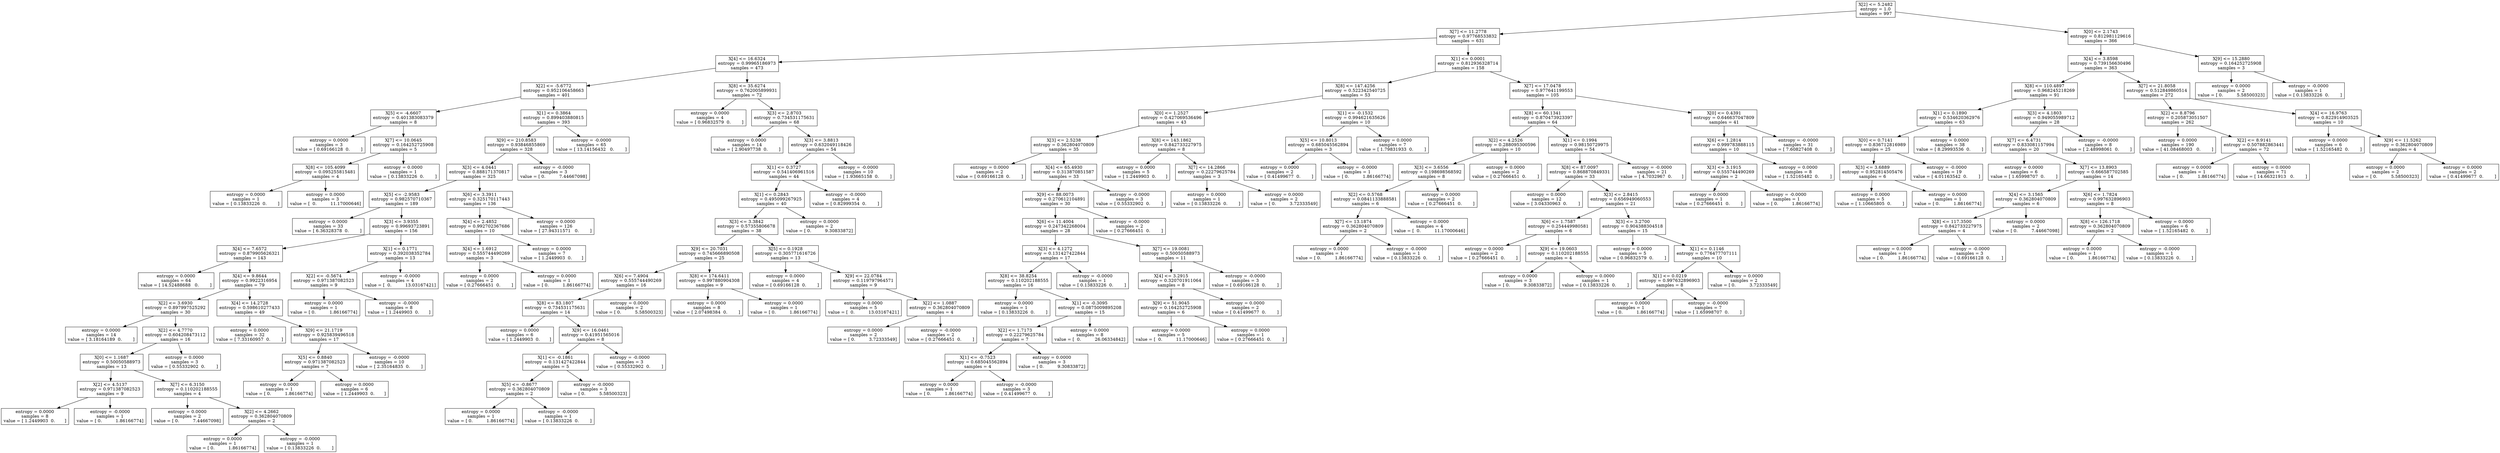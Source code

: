 digraph Tree {
0 [label="X[2] <= 5.2482\nentropy = 1.0\nsamples = 997", shape="box"] ;
1 [label="X[7] <= 11.2778\nentropy = 0.97768533832\nsamples = 631", shape="box"] ;
0 -> 1 ;
2 [label="X[4] <= 16.6324\nentropy = 0.99965186973\nsamples = 473", shape="box"] ;
1 -> 2 ;
3 [label="X[2] <= -5.6772\nentropy = 0.952106458663\nsamples = 401", shape="box"] ;
2 -> 3 ;
4 [label="X[5] <= -4.6607\nentropy = 0.401383083379\nsamples = 8", shape="box"] ;
3 -> 4 ;
5 [label="entropy = 0.0000\nsamples = 3\nvalue = [ 0.69166128  0.        ]", shape="box"] ;
4 -> 5 ;
6 [label="X[7] <= 10.0645\nentropy = 0.164252725908\nsamples = 5", shape="box"] ;
4 -> 6 ;
7 [label="X[8] <= 105.4099\nentropy = 0.095255815481\nsamples = 4", shape="box"] ;
6 -> 7 ;
8 [label="entropy = 0.0000\nsamples = 1\nvalue = [ 0.13833226  0.        ]", shape="box"] ;
7 -> 8 ;
9 [label="entropy = 0.0000\nsamples = 3\nvalue = [  0.          11.17000646]", shape="box"] ;
7 -> 9 ;
10 [label="entropy = 0.0000\nsamples = 1\nvalue = [ 0.13833226  0.        ]", shape="box"] ;
6 -> 10 ;
11 [label="X[1] <= 0.3864\nentropy = 0.899403880815\nsamples = 393", shape="box"] ;
3 -> 11 ;
12 [label="X[9] <= 210.8583\nentropy = 0.93846855869\nsamples = 328", shape="box"] ;
11 -> 12 ;
13 [label="X[3] <= 4.0441\nentropy = 0.888171370817\nsamples = 325", shape="box"] ;
12 -> 13 ;
14 [label="X[5] <= -2.9583\nentropy = 0.982570710367\nsamples = 189", shape="box"] ;
13 -> 14 ;
15 [label="entropy = 0.0000\nsamples = 33\nvalue = [ 6.36328378  0.        ]", shape="box"] ;
14 -> 15 ;
16 [label="X[3] <= 3.9355\nentropy = 0.99693723891\nsamples = 156", shape="box"] ;
14 -> 16 ;
17 [label="X[4] <= 7.6572\nentropy = 0.879905626321\nsamples = 143", shape="box"] ;
16 -> 17 ;
18 [label="entropy = 0.0000\nsamples = 64\nvalue = [ 14.52488688   0.        ]", shape="box"] ;
17 -> 18 ;
19 [label="X[4] <= 9.8644\nentropy = 0.9922316954\nsamples = 79", shape="box"] ;
17 -> 19 ;
20 [label="X[2] <= 3.6930\nentropy = 0.897997525292\nsamples = 30", shape="box"] ;
19 -> 20 ;
21 [label="entropy = 0.0000\nsamples = 14\nvalue = [ 3.18164189  0.        ]", shape="box"] ;
20 -> 21 ;
22 [label="X[2] <= 4.7770\nentropy = 0.604208473112\nsamples = 16", shape="box"] ;
20 -> 22 ;
23 [label="X[0] <= 1.1687\nentropy = 0.50050588973\nsamples = 13", shape="box"] ;
22 -> 23 ;
24 [label="X[2] <= 4.5137\nentropy = 0.971387082523\nsamples = 9", shape="box"] ;
23 -> 24 ;
25 [label="entropy = 0.0000\nsamples = 8\nvalue = [ 1.2449903  0.       ]", shape="box"] ;
24 -> 25 ;
26 [label="entropy = -0.0000\nsamples = 1\nvalue = [ 0.          1.86166774]", shape="box"] ;
24 -> 26 ;
27 [label="X[7] <= 6.3150\nentropy = 0.110202188555\nsamples = 4", shape="box"] ;
23 -> 27 ;
28 [label="entropy = 0.0000\nsamples = 2\nvalue = [ 0.          7.44667098]", shape="box"] ;
27 -> 28 ;
29 [label="X[2] <= 4.2662\nentropy = 0.362804070809\nsamples = 2", shape="box"] ;
27 -> 29 ;
30 [label="entropy = 0.0000\nsamples = 1\nvalue = [ 0.          1.86166774]", shape="box"] ;
29 -> 30 ;
31 [label="entropy = -0.0000\nsamples = 1\nvalue = [ 0.13833226  0.        ]", shape="box"] ;
29 -> 31 ;
32 [label="entropy = 0.0000\nsamples = 3\nvalue = [ 0.55332902  0.        ]", shape="box"] ;
22 -> 32 ;
33 [label="X[4] <= 14.2728\nentropy = 0.598610277433\nsamples = 49", shape="box"] ;
19 -> 33 ;
34 [label="entropy = 0.0000\nsamples = 32\nvalue = [ 7.33160957  0.        ]", shape="box"] ;
33 -> 34 ;
35 [label="X[9] <= 21.1719\nentropy = 0.925839496518\nsamples = 17", shape="box"] ;
33 -> 35 ;
36 [label="X[5] <= 0.8840\nentropy = 0.971387082523\nsamples = 7", shape="box"] ;
35 -> 36 ;
37 [label="entropy = 0.0000\nsamples = 1\nvalue = [ 0.          1.86166774]", shape="box"] ;
36 -> 37 ;
38 [label="entropy = 0.0000\nsamples = 6\nvalue = [ 1.2449903  0.       ]", shape="box"] ;
36 -> 38 ;
39 [label="entropy = -0.0000\nsamples = 10\nvalue = [ 2.35164835  0.        ]", shape="box"] ;
35 -> 39 ;
40 [label="X[1] <= 0.1771\nentropy = 0.392038352784\nsamples = 13", shape="box"] ;
16 -> 40 ;
41 [label="X[2] <= -0.5674\nentropy = 0.971387082523\nsamples = 9", shape="box"] ;
40 -> 41 ;
42 [label="entropy = 0.0000\nsamples = 1\nvalue = [ 0.          1.86166774]", shape="box"] ;
41 -> 42 ;
43 [label="entropy = -0.0000\nsamples = 8\nvalue = [ 1.2449903  0.       ]", shape="box"] ;
41 -> 43 ;
44 [label="entropy = -0.0000\nsamples = 4\nvalue = [  0.          13.03167421]", shape="box"] ;
40 -> 44 ;
45 [label="X[6] <= 3.3911\nentropy = 0.325170117443\nsamples = 136", shape="box"] ;
13 -> 45 ;
46 [label="X[4] <= 2.4852\nentropy = 0.992702367686\nsamples = 10", shape="box"] ;
45 -> 46 ;
47 [label="X[4] <= 1.6912\nentropy = 0.555744490269\nsamples = 3", shape="box"] ;
46 -> 47 ;
48 [label="entropy = 0.0000\nsamples = 2\nvalue = [ 0.27666451  0.        ]", shape="box"] ;
47 -> 48 ;
49 [label="entropy = 0.0000\nsamples = 1\nvalue = [ 0.          1.86166774]", shape="box"] ;
47 -> 49 ;
50 [label="entropy = 0.0000\nsamples = 7\nvalue = [ 1.2449903  0.       ]", shape="box"] ;
46 -> 50 ;
51 [label="entropy = 0.0000\nsamples = 126\nvalue = [ 27.94311571   0.        ]", shape="box"] ;
45 -> 51 ;
52 [label="entropy = -0.0000\nsamples = 3\nvalue = [ 0.          7.44667098]", shape="box"] ;
12 -> 52 ;
53 [label="entropy = -0.0000\nsamples = 65\nvalue = [ 13.14156432   0.        ]", shape="box"] ;
11 -> 53 ;
54 [label="X[8] <= 35.6274\nentropy = 0.762005899931\nsamples = 72", shape="box"] ;
2 -> 54 ;
55 [label="entropy = 0.0000\nsamples = 4\nvalue = [ 0.96832579  0.        ]", shape="box"] ;
54 -> 55 ;
56 [label="X[3] <= 2.8703\nentropy = 0.734531175631\nsamples = 68", shape="box"] ;
54 -> 56 ;
57 [label="entropy = 0.0000\nsamples = 14\nvalue = [ 2.90497738  0.        ]", shape="box"] ;
56 -> 57 ;
58 [label="X[3] <= 3.8813\nentropy = 0.632049118426\nsamples = 54", shape="box"] ;
56 -> 58 ;
59 [label="X[1] <= 0.3727\nentropy = 0.541406961516\nsamples = 44", shape="box"] ;
58 -> 59 ;
60 [label="X[1] <= 0.2843\nentropy = 0.495099267925\nsamples = 40", shape="box"] ;
59 -> 60 ;
61 [label="X[3] <= 3.3842\nentropy = 0.57355806678\nsamples = 38", shape="box"] ;
60 -> 61 ;
62 [label="X[9] <= 20.7031\nentropy = 0.745666890508\nsamples = 25", shape="box"] ;
61 -> 62 ;
63 [label="X[6] <= 7.4904\nentropy = 0.555744490269\nsamples = 16", shape="box"] ;
62 -> 63 ;
64 [label="X[8] <= 83.1807\nentropy = 0.734531175631\nsamples = 14", shape="box"] ;
63 -> 64 ;
65 [label="entropy = 0.0000\nsamples = 6\nvalue = [ 1.2449903  0.       ]", shape="box"] ;
64 -> 65 ;
66 [label="X[9] <= 16.0461\nentropy = 0.41951565016\nsamples = 8", shape="box"] ;
64 -> 66 ;
67 [label="X[1] <= -0.1861\nentropy = 0.131427422844\nsamples = 5", shape="box"] ;
66 -> 67 ;
68 [label="X[5] <= -0.8677\nentropy = 0.362804070809\nsamples = 2", shape="box"] ;
67 -> 68 ;
69 [label="entropy = 0.0000\nsamples = 1\nvalue = [ 0.          1.86166774]", shape="box"] ;
68 -> 69 ;
70 [label="entropy = -0.0000\nsamples = 1\nvalue = [ 0.13833226  0.        ]", shape="box"] ;
68 -> 70 ;
71 [label="entropy = -0.0000\nsamples = 3\nvalue = [ 0.          5.58500323]", shape="box"] ;
67 -> 71 ;
72 [label="entropy = -0.0000\nsamples = 3\nvalue = [ 0.55332902  0.        ]", shape="box"] ;
66 -> 72 ;
73 [label="entropy = 0.0000\nsamples = 2\nvalue = [ 0.          5.58500323]", shape="box"] ;
63 -> 73 ;
74 [label="X[8] <= 174.6411\nentropy = 0.997880904308\nsamples = 9", shape="box"] ;
62 -> 74 ;
75 [label="entropy = 0.0000\nsamples = 8\nvalue = [ 2.07498384  0.        ]", shape="box"] ;
74 -> 75 ;
76 [label="entropy = 0.0000\nsamples = 1\nvalue = [ 0.          1.86166774]", shape="box"] ;
74 -> 76 ;
77 [label="X[5] <= 0.1928\nentropy = 0.305771616726\nsamples = 13", shape="box"] ;
61 -> 77 ;
78 [label="entropy = 0.0000\nsamples = 4\nvalue = [ 0.69166128  0.        ]", shape="box"] ;
77 -> 78 ;
79 [label="X[9] <= 22.0784\nentropy = 0.119797964571\nsamples = 9", shape="box"] ;
77 -> 79 ;
80 [label="entropy = 0.0000\nsamples = 5\nvalue = [  0.          13.03167421]", shape="box"] ;
79 -> 80 ;
81 [label="X[2] <= 1.0887\nentropy = 0.362804070809\nsamples = 4", shape="box"] ;
79 -> 81 ;
82 [label="entropy = 0.0000\nsamples = 2\nvalue = [ 0.          3.72333549]", shape="box"] ;
81 -> 82 ;
83 [label="entropy = -0.0000\nsamples = 2\nvalue = [ 0.27666451  0.        ]", shape="box"] ;
81 -> 83 ;
84 [label="entropy = 0.0000\nsamples = 2\nvalue = [ 0.          9.30833872]", shape="box"] ;
60 -> 84 ;
85 [label="entropy = -0.0000\nsamples = 4\nvalue = [ 0.82999354  0.        ]", shape="box"] ;
59 -> 85 ;
86 [label="entropy = -0.0000\nsamples = 10\nvalue = [ 1.93665158  0.        ]", shape="box"] ;
58 -> 86 ;
87 [label="X[1] <= 0.0001\nentropy = 0.812936328714\nsamples = 158", shape="box"] ;
1 -> 87 ;
88 [label="X[8] <= 147.4256\nentropy = 0.522342540725\nsamples = 53", shape="box"] ;
87 -> 88 ;
89 [label="X[0] <= 1.2527\nentropy = 0.427069536496\nsamples = 43", shape="box"] ;
88 -> 89 ;
90 [label="X[3] <= 2.5238\nentropy = 0.362804070809\nsamples = 35", shape="box"] ;
89 -> 90 ;
91 [label="entropy = 0.0000\nsamples = 2\nvalue = [ 0.69166128  0.        ]", shape="box"] ;
90 -> 91 ;
92 [label="X[4] <= 65.4930\nentropy = 0.313870851587\nsamples = 33", shape="box"] ;
90 -> 92 ;
93 [label="X[9] <= 88.0073\nentropy = 0.270612104891\nsamples = 30", shape="box"] ;
92 -> 93 ;
94 [label="X[6] <= 11.4004\nentropy = 0.247342268004\nsamples = 28", shape="box"] ;
93 -> 94 ;
95 [label="X[3] <= 4.1272\nentropy = 0.131427422844\nsamples = 17", shape="box"] ;
94 -> 95 ;
96 [label="X[8] <= 38.8254\nentropy = 0.110202188555\nsamples = 16", shape="box"] ;
95 -> 96 ;
97 [label="entropy = 0.0000\nsamples = 1\nvalue = [ 0.13833226  0.        ]", shape="box"] ;
96 -> 97 ;
98 [label="X[1] <= -0.3095\nentropy = 0.0875009895208\nsamples = 15", shape="box"] ;
96 -> 98 ;
99 [label="X[2] <= 1.7173\nentropy = 0.22279625784\nsamples = 7", shape="box"] ;
98 -> 99 ;
100 [label="X[1] <= -0.7523\nentropy = 0.685045562894\nsamples = 4", shape="box"] ;
99 -> 100 ;
101 [label="entropy = 0.0000\nsamples = 1\nvalue = [ 0.          1.86166774]", shape="box"] ;
100 -> 101 ;
102 [label="entropy = -0.0000\nsamples = 3\nvalue = [ 0.41499677  0.        ]", shape="box"] ;
100 -> 102 ;
103 [label="entropy = 0.0000\nsamples = 3\nvalue = [ 0.          9.30833872]", shape="box"] ;
99 -> 103 ;
104 [label="entropy = 0.0000\nsamples = 8\nvalue = [  0.          26.06334842]", shape="box"] ;
98 -> 104 ;
105 [label="entropy = -0.0000\nsamples = 1\nvalue = [ 0.13833226  0.        ]", shape="box"] ;
95 -> 105 ;
106 [label="X[7] <= 19.0081\nentropy = 0.50050588973\nsamples = 11", shape="box"] ;
94 -> 106 ;
107 [label="X[4] <= 3.2915\nentropy = 0.320701911064\nsamples = 8", shape="box"] ;
106 -> 107 ;
108 [label="X[9] <= 51.9045\nentropy = 0.164252725908\nsamples = 6", shape="box"] ;
107 -> 108 ;
109 [label="entropy = 0.0000\nsamples = 5\nvalue = [  0.          11.17000646]", shape="box"] ;
108 -> 109 ;
110 [label="entropy = 0.0000\nsamples = 1\nvalue = [ 0.27666451  0.        ]", shape="box"] ;
108 -> 110 ;
111 [label="entropy = 0.0000\nsamples = 2\nvalue = [ 0.41499677  0.        ]", shape="box"] ;
107 -> 111 ;
112 [label="entropy = -0.0000\nsamples = 3\nvalue = [ 0.69166128  0.        ]", shape="box"] ;
106 -> 112 ;
113 [label="entropy = -0.0000\nsamples = 2\nvalue = [ 0.27666451  0.        ]", shape="box"] ;
93 -> 113 ;
114 [label="entropy = -0.0000\nsamples = 3\nvalue = [ 0.55332902  0.        ]", shape="box"] ;
92 -> 114 ;
115 [label="X[8] <= 143.1862\nentropy = 0.842733227975\nsamples = 8", shape="box"] ;
89 -> 115 ;
116 [label="entropy = 0.0000\nsamples = 5\nvalue = [ 1.2449903  0.       ]", shape="box"] ;
115 -> 116 ;
117 [label="X[7] <= 14.2866\nentropy = 0.22279625784\nsamples = 3", shape="box"] ;
115 -> 117 ;
118 [label="entropy = 0.0000\nsamples = 1\nvalue = [ 0.13833226  0.        ]", shape="box"] ;
117 -> 118 ;
119 [label="entropy = 0.0000\nsamples = 2\nvalue = [ 0.          3.72333549]", shape="box"] ;
117 -> 119 ;
120 [label="X[1] <= -0.1532\nentropy = 0.994621635626\nsamples = 10", shape="box"] ;
88 -> 120 ;
121 [label="X[5] <= 10.8013\nentropy = 0.685045562894\nsamples = 3", shape="box"] ;
120 -> 121 ;
122 [label="entropy = 0.0000\nsamples = 2\nvalue = [ 0.41499677  0.        ]", shape="box"] ;
121 -> 122 ;
123 [label="entropy = -0.0000\nsamples = 1\nvalue = [ 0.          1.86166774]", shape="box"] ;
121 -> 123 ;
124 [label="entropy = 0.0000\nsamples = 7\nvalue = [ 1.79831933  0.        ]", shape="box"] ;
120 -> 124 ;
125 [label="X[7] <= 17.0478\nentropy = 0.977641199553\nsamples = 105", shape="box"] ;
87 -> 125 ;
126 [label="X[8] <= 60.1341\nentropy = 0.870473923397\nsamples = 64", shape="box"] ;
125 -> 126 ;
127 [label="X[2] <= 4.2526\nentropy = 0.288095300596\nsamples = 10", shape="box"] ;
126 -> 127 ;
128 [label="X[3] <= 3.6556\nentropy = 0.198698568592\nsamples = 8", shape="box"] ;
127 -> 128 ;
129 [label="X[2] <= 0.5768\nentropy = 0.0841133888581\nsamples = 6", shape="box"] ;
128 -> 129 ;
130 [label="X[7] <= 13.1874\nentropy = 0.362804070809\nsamples = 2", shape="box"] ;
129 -> 130 ;
131 [label="entropy = 0.0000\nsamples = 1\nvalue = [ 0.          1.86166774]", shape="box"] ;
130 -> 131 ;
132 [label="entropy = -0.0000\nsamples = 1\nvalue = [ 0.13833226  0.        ]", shape="box"] ;
130 -> 132 ;
133 [label="entropy = 0.0000\nsamples = 4\nvalue = [  0.          11.17000646]", shape="box"] ;
129 -> 133 ;
134 [label="entropy = 0.0000\nsamples = 2\nvalue = [ 0.27666451  0.        ]", shape="box"] ;
128 -> 134 ;
135 [label="entropy = 0.0000\nsamples = 2\nvalue = [ 0.27666451  0.        ]", shape="box"] ;
127 -> 135 ;
136 [label="X[1] <= 0.1994\nentropy = 0.98150729975\nsamples = 54", shape="box"] ;
126 -> 136 ;
137 [label="X[8] <= 87.0097\nentropy = 0.868870849331\nsamples = 33", shape="box"] ;
136 -> 137 ;
138 [label="entropy = 0.0000\nsamples = 12\nvalue = [ 3.04330963  0.        ]", shape="box"] ;
137 -> 138 ;
139 [label="X[3] <= 2.8415\nentropy = 0.656949060553\nsamples = 21", shape="box"] ;
137 -> 139 ;
140 [label="X[6] <= 1.7587\nentropy = 0.254449980581\nsamples = 6", shape="box"] ;
139 -> 140 ;
141 [label="entropy = 0.0000\nsamples = 2\nvalue = [ 0.27666451  0.        ]", shape="box"] ;
140 -> 141 ;
142 [label="X[9] <= 19.0603\nentropy = 0.110202188555\nsamples = 4", shape="box"] ;
140 -> 142 ;
143 [label="entropy = 0.0000\nsamples = 3\nvalue = [ 0.          9.30833872]", shape="box"] ;
142 -> 143 ;
144 [label="entropy = 0.0000\nsamples = 1\nvalue = [ 0.13833226  0.        ]", shape="box"] ;
142 -> 144 ;
145 [label="X[3] <= 3.2700\nentropy = 0.904388304518\nsamples = 15", shape="box"] ;
139 -> 145 ;
146 [label="entropy = 0.0000\nsamples = 5\nvalue = [ 0.96832579  0.        ]", shape="box"] ;
145 -> 146 ;
147 [label="X[1] <= 0.1146\nentropy = 0.776477707111\nsamples = 10", shape="box"] ;
145 -> 147 ;
148 [label="X[1] <= 0.0219\nentropy = 0.997632896903\nsamples = 8", shape="box"] ;
147 -> 148 ;
149 [label="entropy = 0.0000\nsamples = 1\nvalue = [ 0.          1.86166774]", shape="box"] ;
148 -> 149 ;
150 [label="entropy = -0.0000\nsamples = 7\nvalue = [ 1.65998707  0.        ]", shape="box"] ;
148 -> 150 ;
151 [label="entropy = 0.0000\nsamples = 2\nvalue = [ 0.          3.72333549]", shape="box"] ;
147 -> 151 ;
152 [label="entropy = -0.0000\nsamples = 21\nvalue = [ 4.7032967  0.       ]", shape="box"] ;
136 -> 152 ;
153 [label="X[0] <= 0.4391\nentropy = 0.646637047809\nsamples = 41", shape="box"] ;
125 -> 153 ;
154 [label="X[6] <= 1.2814\nentropy = 0.999783888115\nsamples = 10", shape="box"] ;
153 -> 154 ;
155 [label="X[3] <= 3.1915\nentropy = 0.555744490269\nsamples = 2", shape="box"] ;
154 -> 155 ;
156 [label="entropy = 0.0000\nsamples = 1\nvalue = [ 0.27666451  0.        ]", shape="box"] ;
155 -> 156 ;
157 [label="entropy = -0.0000\nsamples = 1\nvalue = [ 0.          1.86166774]", shape="box"] ;
155 -> 157 ;
158 [label="entropy = 0.0000\nsamples = 8\nvalue = [ 1.52165482  0.        ]", shape="box"] ;
154 -> 158 ;
159 [label="entropy = -0.0000\nsamples = 31\nvalue = [ 7.60827408  0.        ]", shape="box"] ;
153 -> 159 ;
160 [label="X[0] <= 2.1743\nentropy = 0.812981129616\nsamples = 366", shape="box"] ;
0 -> 160 ;
161 [label="X[4] <= 3.8598\nentropy = 0.739156630496\nsamples = 363", shape="box"] ;
160 -> 161 ;
162 [label="X[8] <= 110.4897\nentropy = 0.968245218269\nsamples = 91", shape="box"] ;
161 -> 162 ;
163 [label="X[1] <= 0.1890\nentropy = 0.534620362976\nsamples = 63", shape="box"] ;
162 -> 163 ;
164 [label="X[0] <= 0.7141\nentropy = 0.836712816989\nsamples = 25", shape="box"] ;
163 -> 164 ;
165 [label="X[3] <= 3.6889\nentropy = 0.952814505476\nsamples = 6", shape="box"] ;
164 -> 165 ;
166 [label="entropy = 0.0000\nsamples = 5\nvalue = [ 1.10665805  0.        ]", shape="box"] ;
165 -> 166 ;
167 [label="entropy = 0.0000\nsamples = 1\nvalue = [ 0.          1.86166774]", shape="box"] ;
165 -> 167 ;
168 [label="entropy = -0.0000\nsamples = 19\nvalue = [ 4.01163542  0.        ]", shape="box"] ;
164 -> 168 ;
169 [label="entropy = 0.0000\nsamples = 38\nvalue = [ 8.29993536  0.        ]", shape="box"] ;
163 -> 169 ;
170 [label="X[3] <= 4.1803\nentropy = 0.949055989712\nsamples = 28", shape="box"] ;
162 -> 170 ;
171 [label="X[7] <= 6.4731\nentropy = 0.833081157994\nsamples = 20", shape="box"] ;
170 -> 171 ;
172 [label="entropy = 0.0000\nsamples = 6\nvalue = [ 1.65998707  0.        ]", shape="box"] ;
171 -> 172 ;
173 [label="X[7] <= 13.8903\nentropy = 0.666587702585\nsamples = 14", shape="box"] ;
171 -> 173 ;
174 [label="X[4] <= 3.1565\nentropy = 0.362804070809\nsamples = 6", shape="box"] ;
173 -> 174 ;
175 [label="X[8] <= 117.3500\nentropy = 0.842733227975\nsamples = 4", shape="box"] ;
174 -> 175 ;
176 [label="entropy = 0.0000\nsamples = 1\nvalue = [ 0.          1.86166774]", shape="box"] ;
175 -> 176 ;
177 [label="entropy = -0.0000\nsamples = 3\nvalue = [ 0.69166128  0.        ]", shape="box"] ;
175 -> 177 ;
178 [label="entropy = 0.0000\nsamples = 2\nvalue = [ 0.          7.44667098]", shape="box"] ;
174 -> 178 ;
179 [label="X[6] <= 1.7824\nentropy = 0.997632896903\nsamples = 8", shape="box"] ;
173 -> 179 ;
180 [label="X[8] <= 126.1718\nentropy = 0.362804070809\nsamples = 2", shape="box"] ;
179 -> 180 ;
181 [label="entropy = 0.0000\nsamples = 1\nvalue = [ 0.          1.86166774]", shape="box"] ;
180 -> 181 ;
182 [label="entropy = -0.0000\nsamples = 1\nvalue = [ 0.13833226  0.        ]", shape="box"] ;
180 -> 182 ;
183 [label="entropy = 0.0000\nsamples = 6\nvalue = [ 1.52165482  0.        ]", shape="box"] ;
179 -> 183 ;
184 [label="entropy = -0.0000\nsamples = 8\nvalue = [ 2.48998061  0.        ]", shape="box"] ;
170 -> 184 ;
185 [label="X[7] <= 21.8058\nentropy = 0.512849860514\nsamples = 272", shape="box"] ;
161 -> 185 ;
186 [label="X[2] <= 8.8796\nentropy = 0.205873051507\nsamples = 262", shape="box"] ;
185 -> 186 ;
187 [label="entropy = 0.0000\nsamples = 190\nvalue = [ 41.08468003   0.        ]", shape="box"] ;
186 -> 187 ;
188 [label="X[2] <= 8.9141\nentropy = 0.507882863441\nsamples = 72", shape="box"] ;
186 -> 188 ;
189 [label="entropy = 0.0000\nsamples = 1\nvalue = [ 0.          1.86166774]", shape="box"] ;
188 -> 189 ;
190 [label="entropy = 0.0000\nsamples = 71\nvalue = [ 14.66321913   0.        ]", shape="box"] ;
188 -> 190 ;
191 [label="X[4] <= 16.9763\nentropy = 0.822914903525\nsamples = 10", shape="box"] ;
185 -> 191 ;
192 [label="entropy = 0.0000\nsamples = 6\nvalue = [ 1.52165482  0.        ]", shape="box"] ;
191 -> 192 ;
193 [label="X[9] <= 11.5262\nentropy = 0.362804070809\nsamples = 4", shape="box"] ;
191 -> 193 ;
194 [label="entropy = 0.0000\nsamples = 2\nvalue = [ 0.          5.58500323]", shape="box"] ;
193 -> 194 ;
195 [label="entropy = 0.0000\nsamples = 2\nvalue = [ 0.41499677  0.        ]", shape="box"] ;
193 -> 195 ;
196 [label="X[9] <= 15.2880\nentropy = 0.164252725908\nsamples = 3", shape="box"] ;
160 -> 196 ;
197 [label="entropy = 0.0000\nsamples = 2\nvalue = [ 0.          5.58500323]", shape="box"] ;
196 -> 197 ;
198 [label="entropy = -0.0000\nsamples = 1\nvalue = [ 0.13833226  0.        ]", shape="box"] ;
196 -> 198 ;
}